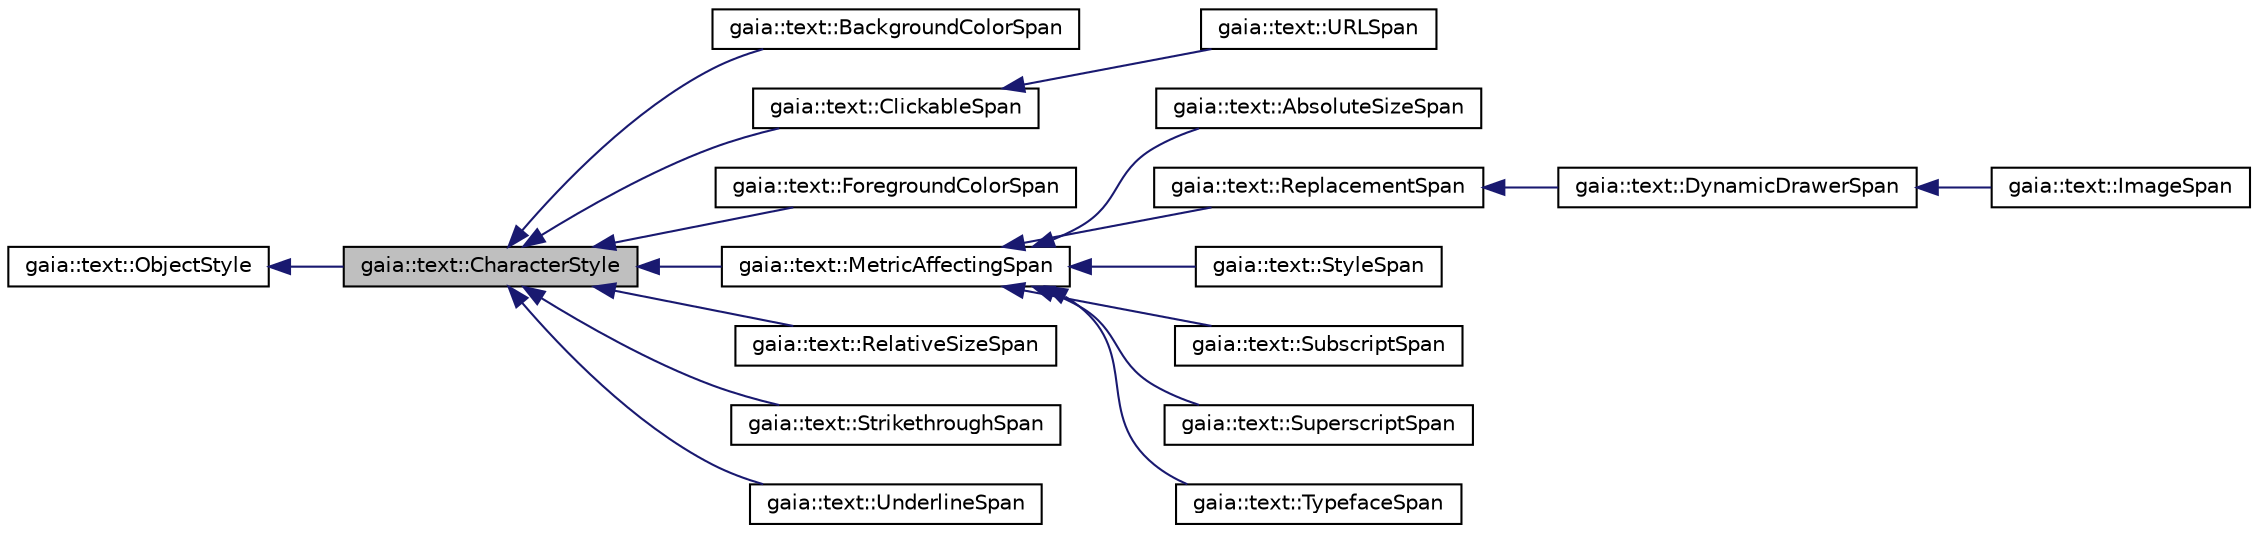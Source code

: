 digraph G
{
  edge [fontname="Helvetica",fontsize="10",labelfontname="Helvetica",labelfontsize="10"];
  node [fontname="Helvetica",fontsize="10",shape=record];
  rankdir=LR;
  Node1 [label="gaia::text::CharacterStyle",height=0.2,width=0.4,color="black", fillcolor="grey75", style="filled" fontcolor="black"];
  Node2 -> Node1 [dir=back,color="midnightblue",fontsize="10",style="solid",fontname="Helvetica"];
  Node2 [label="gaia::text::ObjectStyle",height=0.2,width=0.4,color="black", fillcolor="white", style="filled",URL="$d7/d55/classgaia_1_1text_1_1_object_style.html",tooltip="ObjectStyle is interface for spannable class."];
  Node1 -> Node3 [dir=back,color="midnightblue",fontsize="10",style="solid",fontname="Helvetica"];
  Node3 [label="gaia::text::BackgroundColorSpan",height=0.2,width=0.4,color="black", fillcolor="white", style="filled",URL="$d5/d25/classgaia_1_1text_1_1_background_color_span.html",tooltip="Describes a background color in a span."];
  Node1 -> Node4 [dir=back,color="midnightblue",fontsize="10",style="solid",fontname="Helvetica"];
  Node4 [label="gaia::text::ClickableSpan",height=0.2,width=0.4,color="black", fillcolor="white", style="filled",URL="$d1/d56/classgaia_1_1text_1_1_clickable_span.html",tooltip="If an object of this type is attached to the text of a TextView with a movement method of LinkMovemen..."];
  Node4 -> Node5 [dir=back,color="midnightblue",fontsize="10",style="solid",fontname="Helvetica"];
  Node5 [label="gaia::text::URLSpan",height=0.2,width=0.4,color="black", fillcolor="white", style="filled",URL="$d9/ddd/classgaia_1_1text_1_1_u_r_l_span.html",tooltip="Describes a URL in a span."];
  Node1 -> Node6 [dir=back,color="midnightblue",fontsize="10",style="solid",fontname="Helvetica"];
  Node6 [label="gaia::text::ForegroundColorSpan",height=0.2,width=0.4,color="black", fillcolor="white", style="filled",URL="$d4/d7b/classgaia_1_1text_1_1_foreground_color_span.html",tooltip="Describes a foreground color in a span."];
  Node1 -> Node7 [dir=back,color="midnightblue",fontsize="10",style="solid",fontname="Helvetica"];
  Node7 [label="gaia::text::MetricAffectingSpan",height=0.2,width=0.4,color="black", fillcolor="white", style="filled",URL="$d2/dff/classgaia_1_1text_1_1_metric_affecting_span.html",tooltip="The classes that affect character-level text formatting in a way that changes the width or height of ..."];
  Node7 -> Node8 [dir=back,color="midnightblue",fontsize="10",style="solid",fontname="Helvetica"];
  Node8 [label="gaia::text::AbsoluteSizeSpan",height=0.2,width=0.4,color="black", fillcolor="white", style="filled",URL="$d8/dd1/classgaia_1_1text_1_1_absolute_size_span.html",tooltip="Describes a style in a span."];
  Node7 -> Node9 [dir=back,color="midnightblue",fontsize="10",style="solid",fontname="Helvetica"];
  Node9 [label="gaia::text::ReplacementSpan",height=0.2,width=0.4,color="black", fillcolor="white", style="filled",URL="$da/d2b/classgaia_1_1text_1_1_replacement_span.html"];
  Node9 -> Node10 [dir=back,color="midnightblue",fontsize="10",style="solid",fontname="Helvetica"];
  Node10 [label="gaia::text::DynamicDrawerSpan",height=0.2,width=0.4,color="black", fillcolor="white", style="filled",URL="$de/d02/classgaia_1_1text_1_1_dynamic_drawer_span.html"];
  Node10 -> Node11 [dir=back,color="midnightblue",fontsize="10",style="solid",fontname="Helvetica"];
  Node11 [label="gaia::text::ImageSpan",height=0.2,width=0.4,color="black", fillcolor="white", style="filled",URL="$d2/d21/classgaia_1_1text_1_1_image_span.html"];
  Node7 -> Node12 [dir=back,color="midnightblue",fontsize="10",style="solid",fontname="Helvetica"];
  Node12 [label="gaia::text::StyleSpan",height=0.2,width=0.4,color="black", fillcolor="white", style="filled",URL="$d7/d38/classgaia_1_1text_1_1_style_span.html",tooltip="Describes a style in a span."];
  Node7 -> Node13 [dir=back,color="midnightblue",fontsize="10",style="solid",fontname="Helvetica"];
  Node13 [label="gaia::text::SubscriptSpan",height=0.2,width=0.4,color="black", fillcolor="white", style="filled",URL="$d8/da6/classgaia_1_1text_1_1_subscript_span.html",tooltip="Describes a subscript style in a span."];
  Node7 -> Node14 [dir=back,color="midnightblue",fontsize="10",style="solid",fontname="Helvetica"];
  Node14 [label="gaia::text::SuperscriptSpan",height=0.2,width=0.4,color="black", fillcolor="white", style="filled",URL="$d4/d36/classgaia_1_1text_1_1_superscript_span.html",tooltip="Describes a superscript style in a span."];
  Node7 -> Node15 [dir=back,color="midnightblue",fontsize="10",style="solid",fontname="Helvetica"];
  Node15 [label="gaia::text::TypefaceSpan",height=0.2,width=0.4,color="black", fillcolor="white", style="filled",URL="$de/d21/classgaia_1_1text_1_1_typeface_span.html",tooltip="Describes a typeface in a span."];
  Node1 -> Node16 [dir=back,color="midnightblue",fontsize="10",style="solid",fontname="Helvetica"];
  Node16 [label="gaia::text::RelativeSizeSpan",height=0.2,width=0.4,color="black", fillcolor="white", style="filled",URL="$dc/d37/classgaia_1_1text_1_1_relative_size_span.html",tooltip="Describes a style in a span."];
  Node1 -> Node17 [dir=back,color="midnightblue",fontsize="10",style="solid",fontname="Helvetica"];
  Node17 [label="gaia::text::StrikethroughSpan",height=0.2,width=0.4,color="black", fillcolor="white", style="filled",URL="$db/dbd/classgaia_1_1text_1_1_strikethrough_span.html",tooltip="Describes a strikethrough in a span."];
  Node1 -> Node18 [dir=back,color="midnightblue",fontsize="10",style="solid",fontname="Helvetica"];
  Node18 [label="gaia::text::UnderlineSpan",height=0.2,width=0.4,color="black", fillcolor="white", style="filled",URL="$d7/d7d/classgaia_1_1text_1_1_underline_span.html",tooltip="Describes a underline in a span."];
}
